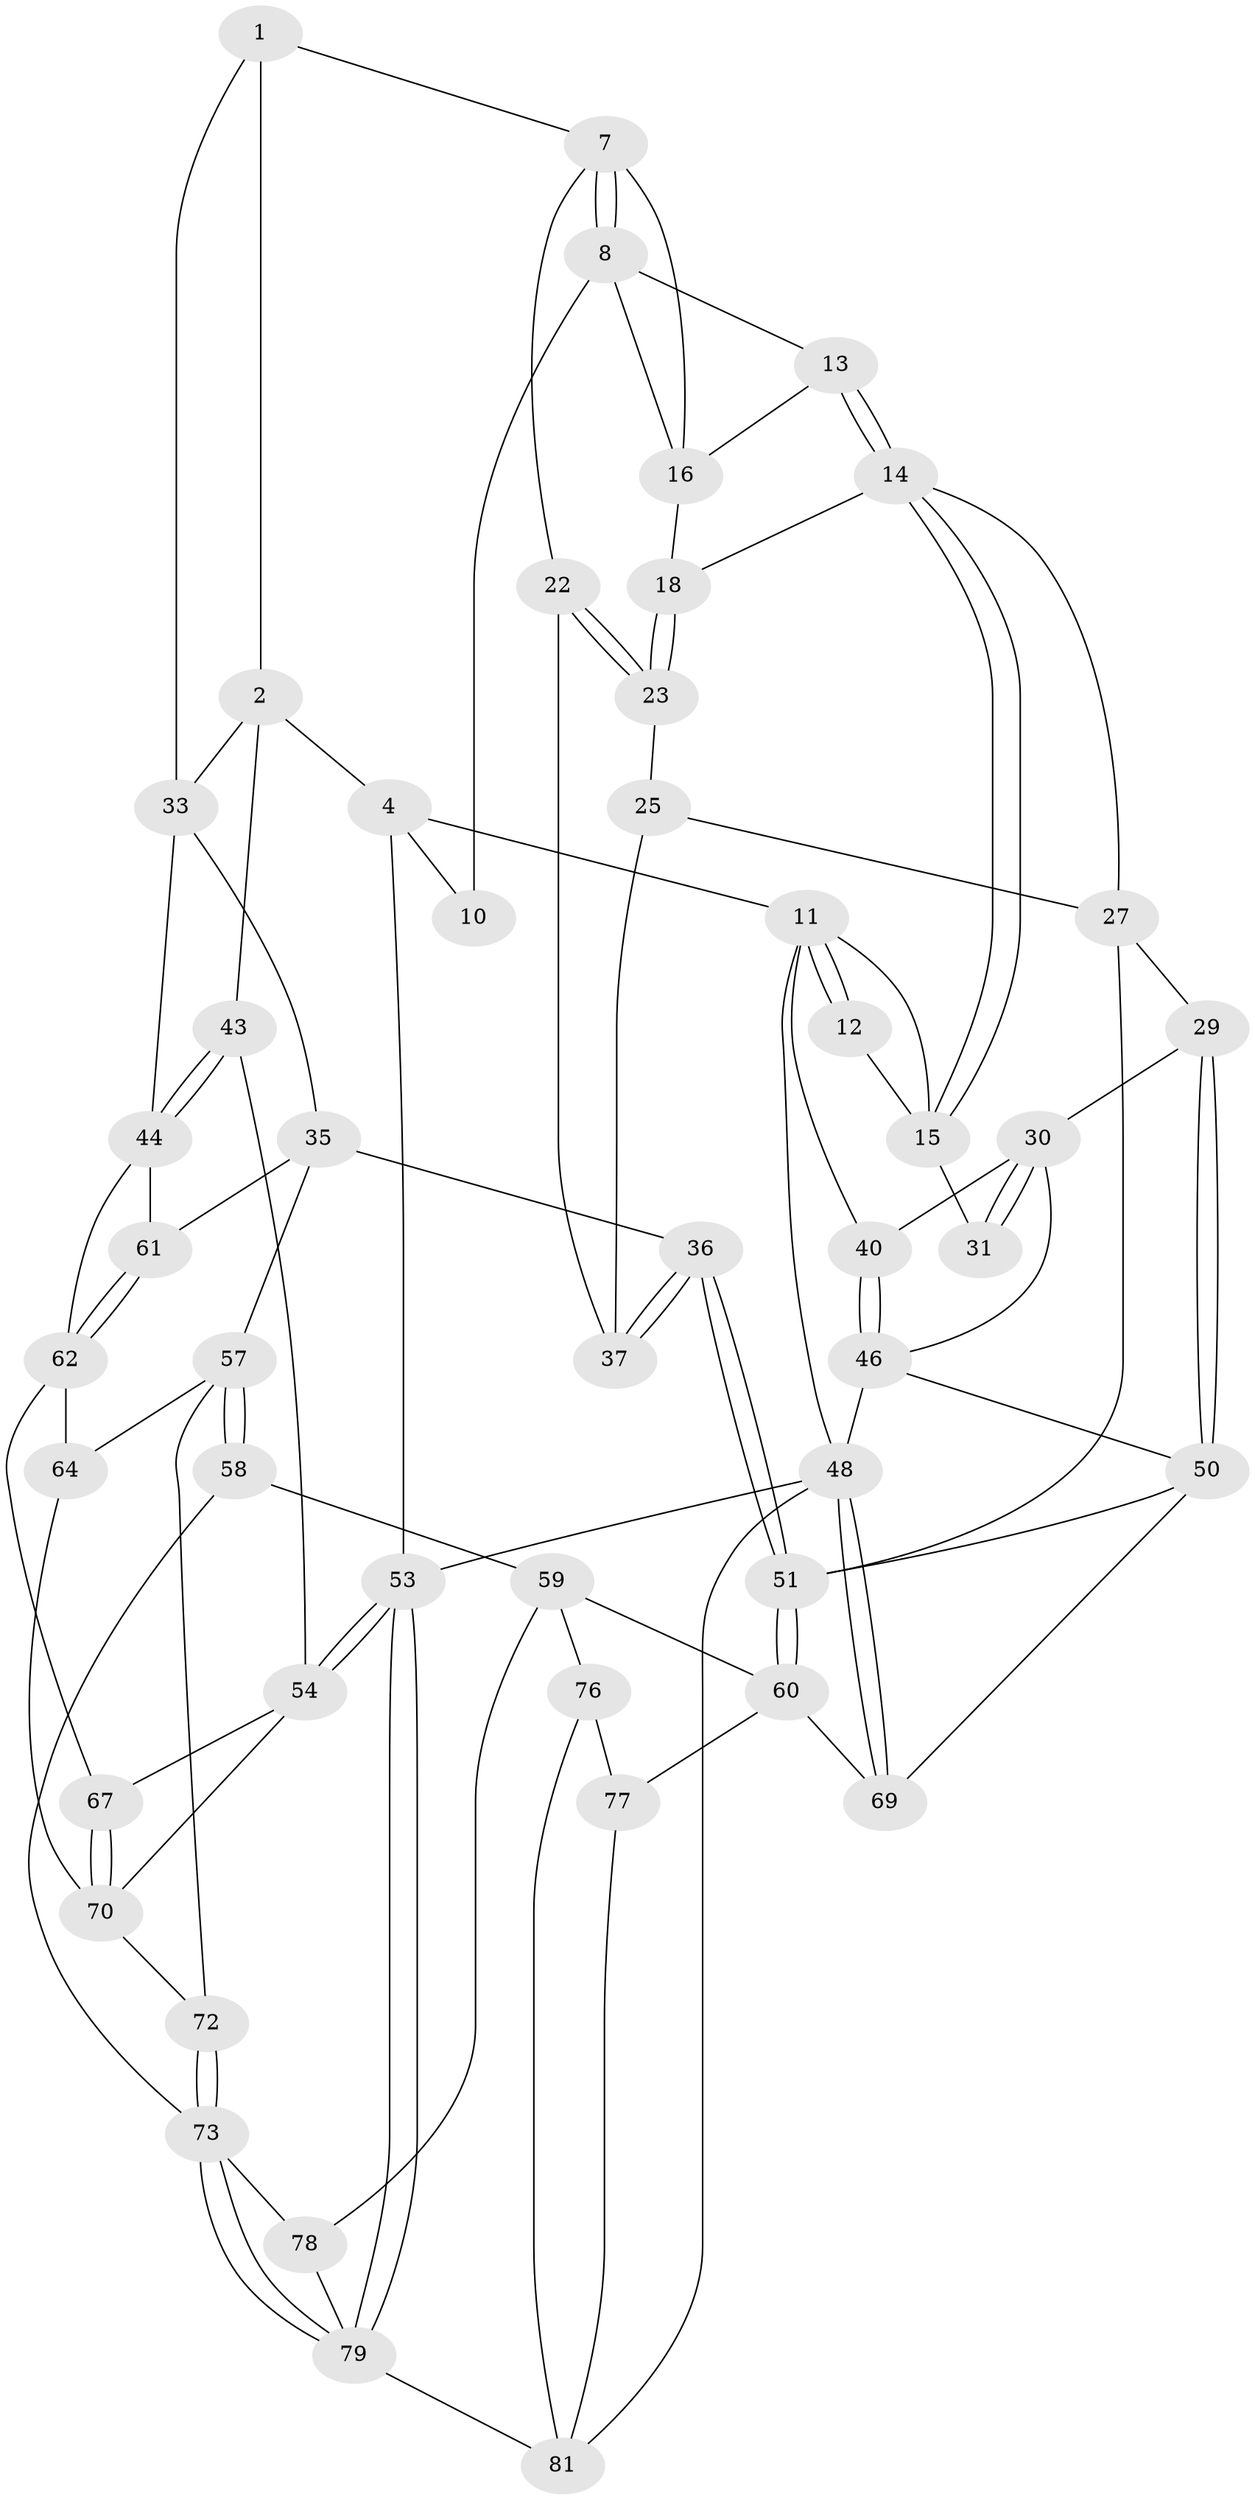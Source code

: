 // Generated by graph-tools (version 1.1) at 2025/24/03/03/25 07:24:37]
// undirected, 50 vertices, 109 edges
graph export_dot {
graph [start="1"]
  node [color=gray90,style=filled];
  1 [pos="+0.694658380319035+0.08246144768551782",super="+6"];
  2 [pos="+1+0",super="+3"];
  4 [pos="+1+0",super="+5"];
  7 [pos="+0.7030314189768732+0.24293615442078167",super="+21"];
  8 [pos="+0.6233021553294983+0.19195733511433213",super="+9"];
  10 [pos="+0.46569453805758165+0"];
  11 [pos="+0+0",super="+39"];
  12 [pos="+0.2442124193254253+0"];
  13 [pos="+0.4305466782833709+0.09077979252739267"];
  14 [pos="+0.23216286408692088+0.2465849411387924",super="+20"];
  15 [pos="+0.20634553544917902+0.24637501659931316",super="+32"];
  16 [pos="+0.5235459833800074+0.20696723814193263",super="+17"];
  18 [pos="+0.425306555638232+0.2490573168243027",super="+19"];
  22 [pos="+0.5435516044194936+0.32489838260351395"];
  23 [pos="+0.530760657352548+0.3226039105386952",super="+24"];
  25 [pos="+0.41318858039631945+0.3553458149269286",super="+26"];
  27 [pos="+0.35066707438756295+0.4522757582392259",super="+28"];
  29 [pos="+0.21376295897341746+0.4404647428613227"];
  30 [pos="+0.20470024304962361+0.4302470394615696",super="+42"];
  31 [pos="+0.17293160576800393+0.30112784637898266"];
  33 [pos="+0.8007766341188653+0.27854378562420923",super="+34"];
  35 [pos="+0.6824766107011331+0.4884096401612743",super="+56"];
  36 [pos="+0.5921393129805483+0.468848250913621"];
  37 [pos="+0.5659844927835997+0.4394500043054708",super="+38"];
  40 [pos="+0+0.01241220570425738",super="+41"];
  43 [pos="+1+0.5417026783678521"];
  44 [pos="+1+0.5052170026258846",super="+45"];
  46 [pos="+0+0.5182817153690562",super="+47"];
  48 [pos="+0+1",super="+49"];
  50 [pos="+0+0.609121275962832",super="+66"];
  51 [pos="+0.4442757623011492+0.6198381113072152",super="+52"];
  53 [pos="+1+1"];
  54 [pos="+1+0.7237884164375966",super="+55"];
  57 [pos="+0.6662589914536552+0.6789707674104594",super="+65"];
  58 [pos="+0.6035396026073035+0.7312850093166187"];
  59 [pos="+0.5944009235292075+0.7300815824982028",super="+75"];
  60 [pos="+0.45667343886633466+0.6454831047890378",super="+68"];
  61 [pos="+0.7846188484911195+0.5660860902565399"];
  62 [pos="+0.8396203729737379+0.6340726836299262",super="+63"];
  64 [pos="+0.8323374448808598+0.7166111138924058"];
  67 [pos="+1+0.5985830831415359"];
  69 [pos="+0.2336783072891505+0.8084213202327987"];
  70 [pos="+0.885034352929963+0.7258015648016308",super="+71"];
  72 [pos="+0.821916009746102+0.8877885108510073"];
  73 [pos="+0.7981627002549325+1",super="+74"];
  76 [pos="+0.43088578070006783+0.86453205131286",super="+82"];
  77 [pos="+0.3928951185188608+0.8446748945182372",super="+83"];
  78 [pos="+0.5527200010675619+0.8828021083141417"];
  79 [pos="+0.8340302504541074+1",super="+80"];
  81 [pos="+0.5544612208297813+1",super="+84"];
  1 -- 2;
  1 -- 7;
  1 -- 33;
  2 -- 33;
  2 -- 43;
  2 -- 4;
  4 -- 11;
  4 -- 53;
  4 -- 10;
  7 -- 8;
  7 -- 8;
  7 -- 16;
  7 -- 22;
  8 -- 16;
  8 -- 10;
  8 -- 13;
  11 -- 12;
  11 -- 12;
  11 -- 48;
  11 -- 40;
  11 -- 15;
  12 -- 15;
  13 -- 14;
  13 -- 14;
  13 -- 16;
  14 -- 15;
  14 -- 15;
  14 -- 27;
  14 -- 18;
  15 -- 31;
  16 -- 18;
  18 -- 23 [weight=2];
  18 -- 23;
  22 -- 23;
  22 -- 23;
  22 -- 37;
  23 -- 25;
  25 -- 27;
  25 -- 37 [weight=2];
  27 -- 51;
  27 -- 29;
  29 -- 30;
  29 -- 50;
  29 -- 50;
  30 -- 31;
  30 -- 31;
  30 -- 40;
  30 -- 46;
  33 -- 35;
  33 -- 44;
  35 -- 36;
  35 -- 57;
  35 -- 61;
  36 -- 37;
  36 -- 37;
  36 -- 51;
  36 -- 51;
  40 -- 46;
  40 -- 46;
  43 -- 44;
  43 -- 44;
  43 -- 54;
  44 -- 62;
  44 -- 61;
  46 -- 48;
  46 -- 50;
  48 -- 69;
  48 -- 69;
  48 -- 53;
  48 -- 81;
  50 -- 51;
  50 -- 69;
  51 -- 60;
  51 -- 60;
  53 -- 54;
  53 -- 54;
  53 -- 79;
  53 -- 79;
  54 -- 70;
  54 -- 67;
  57 -- 58;
  57 -- 58;
  57 -- 64;
  57 -- 72;
  58 -- 59;
  58 -- 73;
  59 -- 60;
  59 -- 76;
  59 -- 78;
  60 -- 69;
  60 -- 77;
  61 -- 62;
  61 -- 62;
  62 -- 64;
  62 -- 67;
  64 -- 70;
  67 -- 70;
  67 -- 70;
  70 -- 72;
  72 -- 73;
  72 -- 73;
  73 -- 79;
  73 -- 79;
  73 -- 78;
  76 -- 77 [weight=2];
  76 -- 81;
  77 -- 81;
  78 -- 79;
  79 -- 81;
}
